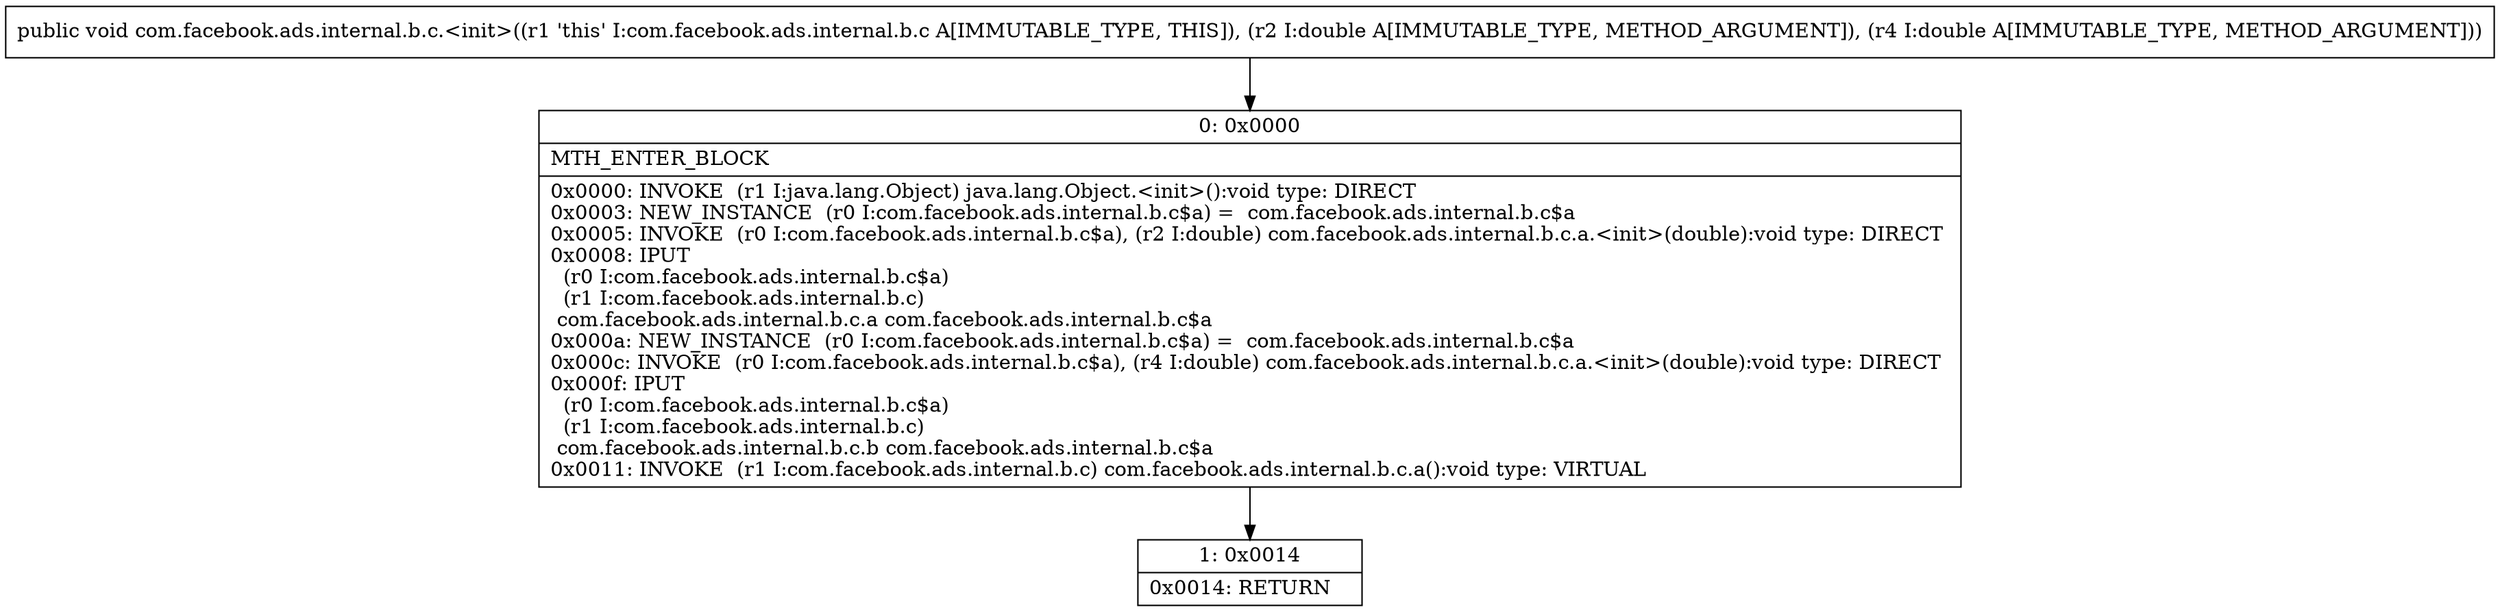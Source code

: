 digraph "CFG forcom.facebook.ads.internal.b.c.\<init\>(DD)V" {
Node_0 [shape=record,label="{0\:\ 0x0000|MTH_ENTER_BLOCK\l|0x0000: INVOKE  (r1 I:java.lang.Object) java.lang.Object.\<init\>():void type: DIRECT \l0x0003: NEW_INSTANCE  (r0 I:com.facebook.ads.internal.b.c$a) =  com.facebook.ads.internal.b.c$a \l0x0005: INVOKE  (r0 I:com.facebook.ads.internal.b.c$a), (r2 I:double) com.facebook.ads.internal.b.c.a.\<init\>(double):void type: DIRECT \l0x0008: IPUT  \l  (r0 I:com.facebook.ads.internal.b.c$a)\l  (r1 I:com.facebook.ads.internal.b.c)\l com.facebook.ads.internal.b.c.a com.facebook.ads.internal.b.c$a \l0x000a: NEW_INSTANCE  (r0 I:com.facebook.ads.internal.b.c$a) =  com.facebook.ads.internal.b.c$a \l0x000c: INVOKE  (r0 I:com.facebook.ads.internal.b.c$a), (r4 I:double) com.facebook.ads.internal.b.c.a.\<init\>(double):void type: DIRECT \l0x000f: IPUT  \l  (r0 I:com.facebook.ads.internal.b.c$a)\l  (r1 I:com.facebook.ads.internal.b.c)\l com.facebook.ads.internal.b.c.b com.facebook.ads.internal.b.c$a \l0x0011: INVOKE  (r1 I:com.facebook.ads.internal.b.c) com.facebook.ads.internal.b.c.a():void type: VIRTUAL \l}"];
Node_1 [shape=record,label="{1\:\ 0x0014|0x0014: RETURN   \l}"];
MethodNode[shape=record,label="{public void com.facebook.ads.internal.b.c.\<init\>((r1 'this' I:com.facebook.ads.internal.b.c A[IMMUTABLE_TYPE, THIS]), (r2 I:double A[IMMUTABLE_TYPE, METHOD_ARGUMENT]), (r4 I:double A[IMMUTABLE_TYPE, METHOD_ARGUMENT])) }"];
MethodNode -> Node_0;
Node_0 -> Node_1;
}

